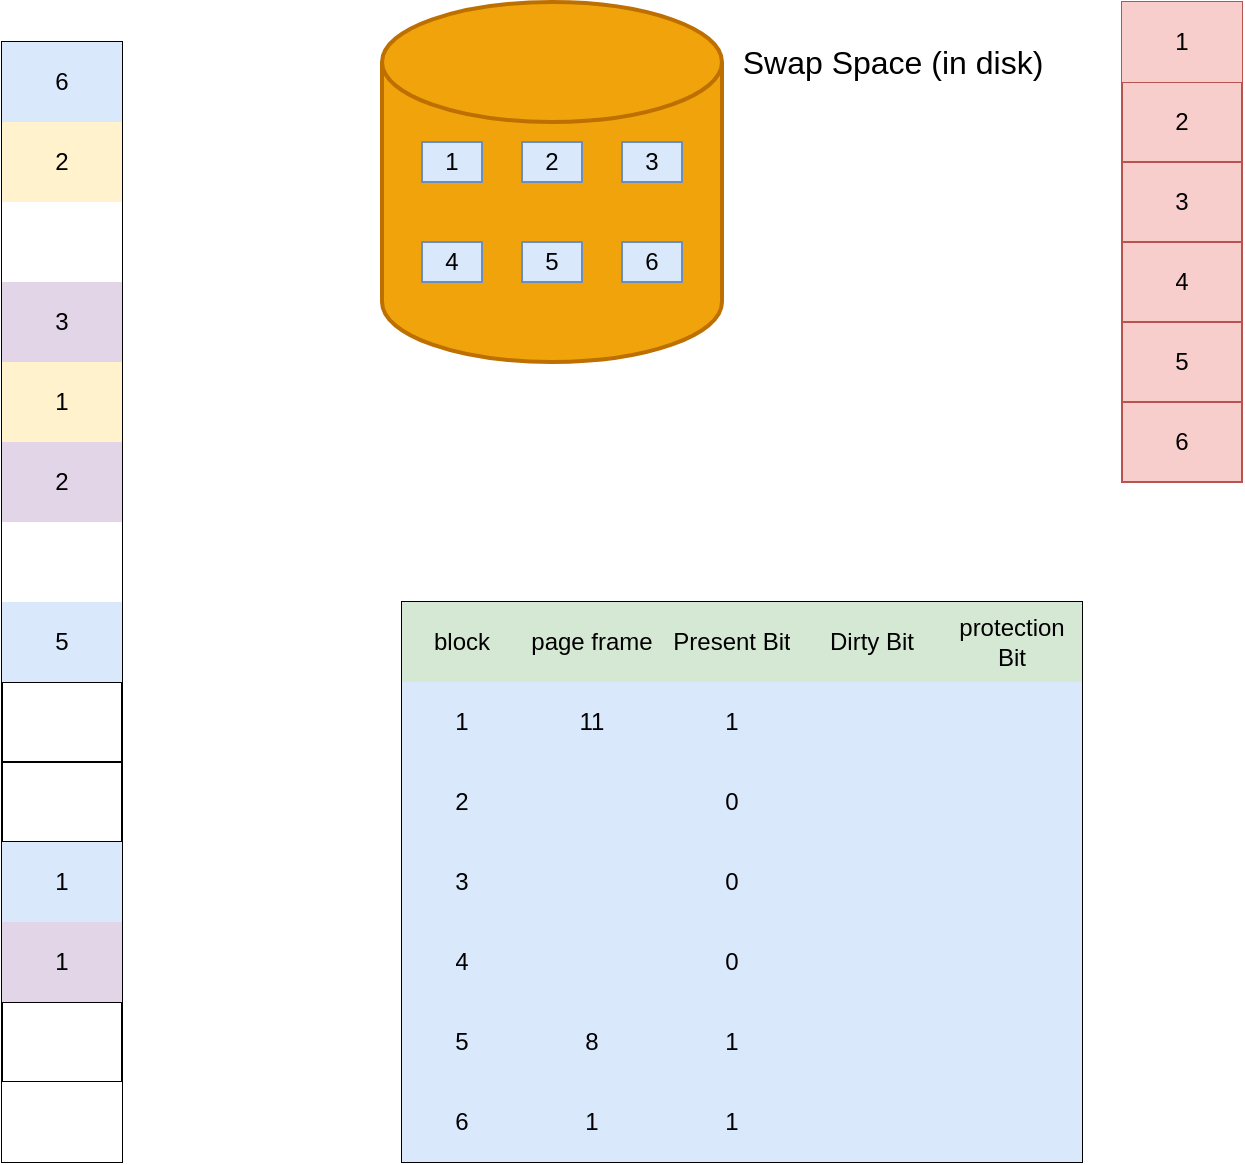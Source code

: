 <mxfile version="13.4.2" type="github">
  <diagram id="Kjc9poSDJmzgFYwM65Es" name="Page-1">
    <mxGraphModel dx="2066" dy="1105" grid="1" gridSize="10" guides="1" tooltips="1" connect="1" arrows="1" fold="1" page="1" pageScale="1" pageWidth="827" pageHeight="1169" math="0" shadow="0">
      <root>
        <mxCell id="0" />
        <mxCell id="1" parent="0" />
        <mxCell id="3AUyrIFCvZihrLzA8j-U-2" value="" style="strokeWidth=2;html=1;shape=mxgraph.flowchart.database;whiteSpace=wrap;fillColor=#f0a30a;strokeColor=#BD7000;fontColor=#ffffff;" vertex="1" parent="1">
          <mxGeometry x="220" y="30" width="170" height="180" as="geometry" />
        </mxCell>
        <mxCell id="3AUyrIFCvZihrLzA8j-U-4" value="3" style="rounded=0;whiteSpace=wrap;html=1;strokeColor=#6c8ebf;fillColor=#dae8fc;" vertex="1" parent="1">
          <mxGeometry x="340" y="100" width="30" height="20" as="geometry" />
        </mxCell>
        <mxCell id="3AUyrIFCvZihrLzA8j-U-5" value="2" style="rounded=0;whiteSpace=wrap;html=1;strokeColor=#6c8ebf;fillColor=#dae8fc;" vertex="1" parent="1">
          <mxGeometry x="290" y="100" width="30" height="20" as="geometry" />
        </mxCell>
        <mxCell id="3AUyrIFCvZihrLzA8j-U-6" value="1" style="rounded=0;whiteSpace=wrap;html=1;strokeColor=#6c8ebf;fillColor=#dae8fc;" vertex="1" parent="1">
          <mxGeometry x="240" y="100" width="30" height="20" as="geometry" />
        </mxCell>
        <mxCell id="3AUyrIFCvZihrLzA8j-U-7" value="6" style="rounded=0;whiteSpace=wrap;html=1;strokeColor=#6c8ebf;fillColor=#dae8fc;" vertex="1" parent="1">
          <mxGeometry x="340" y="150" width="30" height="20" as="geometry" />
        </mxCell>
        <mxCell id="3AUyrIFCvZihrLzA8j-U-8" value="5" style="rounded=0;whiteSpace=wrap;html=1;strokeColor=#6c8ebf;fillColor=#dae8fc;" vertex="1" parent="1">
          <mxGeometry x="290" y="150" width="30" height="20" as="geometry" />
        </mxCell>
        <mxCell id="3AUyrIFCvZihrLzA8j-U-9" value="4" style="rounded=0;whiteSpace=wrap;html=1;strokeColor=#6c8ebf;fillColor=#dae8fc;" vertex="1" parent="1">
          <mxGeometry x="240" y="150" width="30" height="20" as="geometry" />
        </mxCell>
        <mxCell id="3AUyrIFCvZihrLzA8j-U-10" value="&lt;font style=&quot;font-size: 16px&quot;&gt;Swap Space (in disk)&lt;/font&gt;" style="text;html=1;align=center;verticalAlign=middle;resizable=0;points=[];autosize=1;" vertex="1" parent="1">
          <mxGeometry x="390" y="50" width="170" height="20" as="geometry" />
        </mxCell>
        <mxCell id="gSJrjUqgG9J_eSjiBrPd-1" value="" style="shape=table;html=1;whiteSpace=wrap;startSize=0;container=1;collapsible=0;childLayout=tableLayout;" parent="1" vertex="1">
          <mxGeometry x="30" y="50" width="60" height="560" as="geometry" />
        </mxCell>
        <mxCell id="gSJrjUqgG9J_eSjiBrPd-2" value="" style="shape=partialRectangle;html=1;whiteSpace=wrap;collapsible=0;dropTarget=0;pointerEvents=0;fillColor=none;top=0;left=0;bottom=0;right=0;points=[[0,0.5],[1,0.5]];portConstraint=eastwest;" parent="gSJrjUqgG9J_eSjiBrPd-1" vertex="1">
          <mxGeometry width="60" height="40" as="geometry" />
        </mxCell>
        <mxCell id="gSJrjUqgG9J_eSjiBrPd-3" value="6" style="shape=partialRectangle;html=1;whiteSpace=wrap;connectable=0;overflow=hidden;fillColor=#dae8fc;top=0;left=0;bottom=0;right=0;strokeColor=#6c8ebf;" parent="gSJrjUqgG9J_eSjiBrPd-2" vertex="1">
          <mxGeometry width="60" height="40" as="geometry" />
        </mxCell>
        <mxCell id="gSJrjUqgG9J_eSjiBrPd-4" value="" style="shape=partialRectangle;html=1;whiteSpace=wrap;collapsible=0;dropTarget=0;pointerEvents=0;fillColor=none;top=0;left=0;bottom=0;right=0;points=[[0,0.5],[1,0.5]];portConstraint=eastwest;" parent="gSJrjUqgG9J_eSjiBrPd-1" vertex="1">
          <mxGeometry y="40" width="60" height="40" as="geometry" />
        </mxCell>
        <mxCell id="gSJrjUqgG9J_eSjiBrPd-5" value="2" style="shape=partialRectangle;html=1;whiteSpace=wrap;connectable=0;overflow=hidden;top=0;left=0;bottom=0;right=0;fillColor=#fff2cc;strokeColor=#d6b656;" parent="gSJrjUqgG9J_eSjiBrPd-4" vertex="1">
          <mxGeometry width="60" height="40" as="geometry" />
        </mxCell>
        <mxCell id="gSJrjUqgG9J_eSjiBrPd-6" value="" style="shape=partialRectangle;html=1;whiteSpace=wrap;collapsible=0;dropTarget=0;pointerEvents=0;fillColor=none;top=0;left=0;bottom=0;right=0;points=[[0,0.5],[1,0.5]];portConstraint=eastwest;" parent="gSJrjUqgG9J_eSjiBrPd-1" vertex="1">
          <mxGeometry y="80" width="60" height="40" as="geometry" />
        </mxCell>
        <mxCell id="gSJrjUqgG9J_eSjiBrPd-7" value="" style="shape=partialRectangle;html=1;whiteSpace=wrap;connectable=0;overflow=hidden;top=0;left=0;bottom=0;right=0;" parent="gSJrjUqgG9J_eSjiBrPd-6" vertex="1">
          <mxGeometry width="60" height="40" as="geometry" />
        </mxCell>
        <mxCell id="gSJrjUqgG9J_eSjiBrPd-8" value="" style="shape=partialRectangle;html=1;whiteSpace=wrap;collapsible=0;dropTarget=0;pointerEvents=0;fillColor=none;top=0;left=0;bottom=0;right=0;points=[[0,0.5],[1,0.5]];portConstraint=eastwest;" parent="gSJrjUqgG9J_eSjiBrPd-1" vertex="1">
          <mxGeometry y="120" width="60" height="40" as="geometry" />
        </mxCell>
        <mxCell id="gSJrjUqgG9J_eSjiBrPd-9" value="3" style="shape=partialRectangle;html=1;whiteSpace=wrap;connectable=0;overflow=hidden;top=0;left=0;bottom=0;right=0;fillColor=#e1d5e7;strokeColor=#9673a6;" parent="gSJrjUqgG9J_eSjiBrPd-8" vertex="1">
          <mxGeometry width="60" height="40" as="geometry" />
        </mxCell>
        <mxCell id="gSJrjUqgG9J_eSjiBrPd-10" value="" style="shape=partialRectangle;html=1;whiteSpace=wrap;collapsible=0;dropTarget=0;pointerEvents=0;fillColor=none;top=0;left=0;bottom=0;right=0;points=[[0,0.5],[1,0.5]];portConstraint=eastwest;" parent="gSJrjUqgG9J_eSjiBrPd-1" vertex="1">
          <mxGeometry y="160" width="60" height="40" as="geometry" />
        </mxCell>
        <mxCell id="gSJrjUqgG9J_eSjiBrPd-11" value="1" style="shape=partialRectangle;html=1;whiteSpace=wrap;connectable=0;overflow=hidden;top=0;left=0;bottom=0;right=0;fillColor=#fff2cc;strokeColor=#d6b656;" parent="gSJrjUqgG9J_eSjiBrPd-10" vertex="1">
          <mxGeometry width="60" height="40" as="geometry" />
        </mxCell>
        <mxCell id="gSJrjUqgG9J_eSjiBrPd-12" value="" style="shape=partialRectangle;html=1;whiteSpace=wrap;collapsible=0;dropTarget=0;pointerEvents=0;fillColor=none;top=0;left=0;bottom=0;right=0;points=[[0,0.5],[1,0.5]];portConstraint=eastwest;" parent="gSJrjUqgG9J_eSjiBrPd-1" vertex="1">
          <mxGeometry y="200" width="60" height="40" as="geometry" />
        </mxCell>
        <mxCell id="gSJrjUqgG9J_eSjiBrPd-13" value="2" style="shape=partialRectangle;html=1;whiteSpace=wrap;connectable=0;overflow=hidden;top=0;left=0;bottom=0;right=0;fillColor=#e1d5e7;strokeColor=#9673a6;" parent="gSJrjUqgG9J_eSjiBrPd-12" vertex="1">
          <mxGeometry width="60" height="40" as="geometry" />
        </mxCell>
        <mxCell id="gSJrjUqgG9J_eSjiBrPd-14" value="" style="shape=partialRectangle;html=1;whiteSpace=wrap;collapsible=0;dropTarget=0;pointerEvents=0;fillColor=none;top=0;left=0;bottom=0;right=0;points=[[0,0.5],[1,0.5]];portConstraint=eastwest;" parent="gSJrjUqgG9J_eSjiBrPd-1" vertex="1">
          <mxGeometry y="240" width="60" height="40" as="geometry" />
        </mxCell>
        <mxCell id="gSJrjUqgG9J_eSjiBrPd-15" value="" style="shape=partialRectangle;html=1;whiteSpace=wrap;connectable=0;overflow=hidden;top=0;left=0;bottom=0;right=0;" parent="gSJrjUqgG9J_eSjiBrPd-14" vertex="1">
          <mxGeometry width="60" height="40" as="geometry" />
        </mxCell>
        <mxCell id="gSJrjUqgG9J_eSjiBrPd-16" value="" style="shape=partialRectangle;html=1;whiteSpace=wrap;collapsible=0;dropTarget=0;pointerEvents=0;fillColor=none;top=0;left=0;bottom=0;right=0;points=[[0,0.5],[1,0.5]];portConstraint=eastwest;" parent="gSJrjUqgG9J_eSjiBrPd-1" vertex="1">
          <mxGeometry y="280" width="60" height="40" as="geometry" />
        </mxCell>
        <mxCell id="gSJrjUqgG9J_eSjiBrPd-17" value="5" style="shape=partialRectangle;html=1;whiteSpace=wrap;connectable=0;overflow=hidden;fillColor=#dae8fc;top=0;left=0;bottom=0;right=0;strokeColor=#6c8ebf;" parent="gSJrjUqgG9J_eSjiBrPd-16" vertex="1">
          <mxGeometry width="60" height="40" as="geometry" />
        </mxCell>
        <mxCell id="gSJrjUqgG9J_eSjiBrPd-18" value="" style="shape=partialRectangle;html=1;whiteSpace=wrap;collapsible=0;dropTarget=0;pointerEvents=0;fillColor=none;top=0;left=0;bottom=0;right=0;points=[[0,0.5],[1,0.5]];portConstraint=eastwest;" parent="gSJrjUqgG9J_eSjiBrPd-1" vertex="1">
          <mxGeometry y="320" width="60" height="40" as="geometry" />
        </mxCell>
        <mxCell id="gSJrjUqgG9J_eSjiBrPd-19" value="" style="shape=partialRectangle;html=1;whiteSpace=wrap;connectable=0;overflow=hidden;fillColor=none;top=0;left=0;bottom=0;right=0;" parent="gSJrjUqgG9J_eSjiBrPd-18" vertex="1">
          <mxGeometry width="60" height="40" as="geometry" />
        </mxCell>
        <mxCell id="gSJrjUqgG9J_eSjiBrPd-20" value="" style="shape=partialRectangle;html=1;whiteSpace=wrap;collapsible=0;dropTarget=0;pointerEvents=0;fillColor=none;top=0;left=0;bottom=0;right=0;points=[[0,0.5],[1,0.5]];portConstraint=eastwest;" parent="gSJrjUqgG9J_eSjiBrPd-1" vertex="1">
          <mxGeometry y="360" width="60" height="40" as="geometry" />
        </mxCell>
        <mxCell id="gSJrjUqgG9J_eSjiBrPd-21" value="" style="shape=partialRectangle;html=1;whiteSpace=wrap;connectable=0;overflow=hidden;fillColor=none;top=0;left=0;bottom=0;right=0;" parent="gSJrjUqgG9J_eSjiBrPd-20" vertex="1">
          <mxGeometry width="60" height="40" as="geometry" />
        </mxCell>
        <mxCell id="gSJrjUqgG9J_eSjiBrPd-22" value="" style="shape=partialRectangle;html=1;whiteSpace=wrap;collapsible=0;dropTarget=0;pointerEvents=0;fillColor=none;top=0;left=0;bottom=0;right=0;points=[[0,0.5],[1,0.5]];portConstraint=eastwest;" parent="gSJrjUqgG9J_eSjiBrPd-1" vertex="1">
          <mxGeometry y="400" width="60" height="40" as="geometry" />
        </mxCell>
        <mxCell id="gSJrjUqgG9J_eSjiBrPd-23" value="1" style="shape=partialRectangle;html=1;whiteSpace=wrap;connectable=0;overflow=hidden;fillColor=#dae8fc;top=0;left=0;bottom=0;right=0;strokeColor=#6c8ebf;" parent="gSJrjUqgG9J_eSjiBrPd-22" vertex="1">
          <mxGeometry width="60" height="40" as="geometry" />
        </mxCell>
        <mxCell id="gSJrjUqgG9J_eSjiBrPd-24" value="" style="shape=partialRectangle;html=1;whiteSpace=wrap;collapsible=0;dropTarget=0;pointerEvents=0;fillColor=none;top=0;left=0;bottom=0;right=0;points=[[0,0.5],[1,0.5]];portConstraint=eastwest;" parent="gSJrjUqgG9J_eSjiBrPd-1" vertex="1">
          <mxGeometry y="440" width="60" height="40" as="geometry" />
        </mxCell>
        <mxCell id="gSJrjUqgG9J_eSjiBrPd-25" value="1" style="shape=partialRectangle;html=1;whiteSpace=wrap;connectable=0;overflow=hidden;fillColor=#e1d5e7;top=0;left=0;bottom=0;right=0;strokeColor=#9673a6;" parent="gSJrjUqgG9J_eSjiBrPd-24" vertex="1">
          <mxGeometry width="60" height="40" as="geometry" />
        </mxCell>
        <mxCell id="gSJrjUqgG9J_eSjiBrPd-26" value="" style="shape=partialRectangle;html=1;whiteSpace=wrap;collapsible=0;dropTarget=0;pointerEvents=0;fillColor=none;top=0;left=0;bottom=0;right=0;points=[[0,0.5],[1,0.5]];portConstraint=eastwest;" parent="gSJrjUqgG9J_eSjiBrPd-1" vertex="1">
          <mxGeometry y="480" width="60" height="40" as="geometry" />
        </mxCell>
        <mxCell id="gSJrjUqgG9J_eSjiBrPd-27" value="" style="shape=partialRectangle;html=1;whiteSpace=wrap;connectable=0;overflow=hidden;fillColor=none;top=0;left=0;bottom=0;right=0;" parent="gSJrjUqgG9J_eSjiBrPd-26" vertex="1">
          <mxGeometry width="60" height="40" as="geometry" />
        </mxCell>
        <mxCell id="gSJrjUqgG9J_eSjiBrPd-28" value="" style="shape=partialRectangle;html=1;whiteSpace=wrap;collapsible=0;dropTarget=0;pointerEvents=0;fillColor=none;top=0;left=0;bottom=0;right=0;points=[[0,0.5],[1,0.5]];portConstraint=eastwest;" parent="gSJrjUqgG9J_eSjiBrPd-1" vertex="1">
          <mxGeometry y="520" width="60" height="40" as="geometry" />
        </mxCell>
        <mxCell id="gSJrjUqgG9J_eSjiBrPd-29" value="" style="shape=partialRectangle;html=1;whiteSpace=wrap;connectable=0;overflow=hidden;top=0;left=0;bottom=0;right=0;" parent="gSJrjUqgG9J_eSjiBrPd-28" vertex="1">
          <mxGeometry width="60" height="40" as="geometry" />
        </mxCell>
        <mxCell id="gSJrjUqgG9J_eSjiBrPd-30" value="" style="shape=table;html=1;whiteSpace=wrap;startSize=0;container=1;collapsible=0;childLayout=tableLayout;fillColor=#f8cecc;strokeColor=#b85450;" parent="1" vertex="1">
          <mxGeometry x="590" y="30" width="60" height="240" as="geometry" />
        </mxCell>
        <mxCell id="gSJrjUqgG9J_eSjiBrPd-31" value="" style="shape=partialRectangle;html=1;whiteSpace=wrap;collapsible=0;dropTarget=0;pointerEvents=0;fillColor=none;top=0;left=0;bottom=0;right=0;points=[[0,0.5],[1,0.5]];portConstraint=eastwest;" parent="gSJrjUqgG9J_eSjiBrPd-30" vertex="1">
          <mxGeometry width="60" height="40" as="geometry" />
        </mxCell>
        <mxCell id="gSJrjUqgG9J_eSjiBrPd-32" value="1" style="shape=partialRectangle;html=1;whiteSpace=wrap;connectable=0;overflow=hidden;fillColor=#f8cecc;top=0;left=0;bottom=0;right=0;strokeColor=#b85450;" parent="gSJrjUqgG9J_eSjiBrPd-31" vertex="1">
          <mxGeometry width="60" height="40" as="geometry" />
        </mxCell>
        <mxCell id="gSJrjUqgG9J_eSjiBrPd-33" value="" style="shape=partialRectangle;html=1;whiteSpace=wrap;collapsible=0;dropTarget=0;pointerEvents=0;fillColor=none;top=0;left=0;bottom=0;right=0;points=[[0,0.5],[1,0.5]];portConstraint=eastwest;" parent="gSJrjUqgG9J_eSjiBrPd-30" vertex="1">
          <mxGeometry y="40" width="60" height="40" as="geometry" />
        </mxCell>
        <mxCell id="gSJrjUqgG9J_eSjiBrPd-34" value="2" style="shape=partialRectangle;html=1;whiteSpace=wrap;connectable=0;overflow=hidden;fillColor=none;top=0;left=0;bottom=0;right=0;" parent="gSJrjUqgG9J_eSjiBrPd-33" vertex="1">
          <mxGeometry width="60" height="40" as="geometry" />
        </mxCell>
        <mxCell id="gSJrjUqgG9J_eSjiBrPd-35" value="" style="shape=partialRectangle;html=1;whiteSpace=wrap;collapsible=0;dropTarget=0;pointerEvents=0;fillColor=none;top=0;left=0;bottom=0;right=0;points=[[0,0.5],[1,0.5]];portConstraint=eastwest;" parent="gSJrjUqgG9J_eSjiBrPd-30" vertex="1">
          <mxGeometry y="80" width="60" height="40" as="geometry" />
        </mxCell>
        <mxCell id="gSJrjUqgG9J_eSjiBrPd-36" value="3" style="shape=partialRectangle;html=1;whiteSpace=wrap;connectable=0;overflow=hidden;fillColor=none;top=0;left=0;bottom=0;right=0;" parent="gSJrjUqgG9J_eSjiBrPd-35" vertex="1">
          <mxGeometry width="60" height="40" as="geometry" />
        </mxCell>
        <mxCell id="gSJrjUqgG9J_eSjiBrPd-37" value="" style="shape=partialRectangle;html=1;whiteSpace=wrap;collapsible=0;dropTarget=0;pointerEvents=0;fillColor=none;top=0;left=0;bottom=0;right=0;points=[[0,0.5],[1,0.5]];portConstraint=eastwest;" parent="gSJrjUqgG9J_eSjiBrPd-30" vertex="1">
          <mxGeometry y="120" width="60" height="40" as="geometry" />
        </mxCell>
        <mxCell id="gSJrjUqgG9J_eSjiBrPd-38" value="4" style="shape=partialRectangle;html=1;whiteSpace=wrap;connectable=0;overflow=hidden;fillColor=none;top=0;left=0;bottom=0;right=0;" parent="gSJrjUqgG9J_eSjiBrPd-37" vertex="1">
          <mxGeometry width="60" height="40" as="geometry" />
        </mxCell>
        <mxCell id="gSJrjUqgG9J_eSjiBrPd-39" value="" style="shape=partialRectangle;html=1;whiteSpace=wrap;collapsible=0;dropTarget=0;pointerEvents=0;fillColor=none;top=0;left=0;bottom=0;right=0;points=[[0,0.5],[1,0.5]];portConstraint=eastwest;" parent="gSJrjUqgG9J_eSjiBrPd-30" vertex="1">
          <mxGeometry y="160" width="60" height="40" as="geometry" />
        </mxCell>
        <mxCell id="gSJrjUqgG9J_eSjiBrPd-40" value="5" style="shape=partialRectangle;html=1;whiteSpace=wrap;connectable=0;overflow=hidden;fillColor=none;top=0;left=0;bottom=0;right=0;" parent="gSJrjUqgG9J_eSjiBrPd-39" vertex="1">
          <mxGeometry width="60" height="40" as="geometry" />
        </mxCell>
        <mxCell id="gSJrjUqgG9J_eSjiBrPd-41" value="" style="shape=partialRectangle;html=1;whiteSpace=wrap;collapsible=0;dropTarget=0;pointerEvents=0;fillColor=none;top=0;left=0;bottom=0;right=0;points=[[0,0.5],[1,0.5]];portConstraint=eastwest;" parent="gSJrjUqgG9J_eSjiBrPd-30" vertex="1">
          <mxGeometry y="200" width="60" height="40" as="geometry" />
        </mxCell>
        <mxCell id="gSJrjUqgG9J_eSjiBrPd-42" value="6" style="shape=partialRectangle;html=1;whiteSpace=wrap;connectable=0;overflow=hidden;fillColor=none;top=0;left=0;bottom=0;right=0;" parent="gSJrjUqgG9J_eSjiBrPd-41" vertex="1">
          <mxGeometry width="60" height="40" as="geometry" />
        </mxCell>
        <mxCell id="gSJrjUqgG9J_eSjiBrPd-44" value="" style="shape=table;html=1;whiteSpace=wrap;startSize=0;container=1;collapsible=0;childLayout=tableLayout;" parent="1" vertex="1">
          <mxGeometry x="230" y="330" width="340" height="280" as="geometry" />
        </mxCell>
        <mxCell id="gSJrjUqgG9J_eSjiBrPd-45" value="" style="shape=partialRectangle;html=1;whiteSpace=wrap;collapsible=0;dropTarget=0;pointerEvents=0;fillColor=none;top=0;left=0;bottom=0;right=0;points=[[0,0.5],[1,0.5]];portConstraint=eastwest;" parent="gSJrjUqgG9J_eSjiBrPd-44" vertex="1">
          <mxGeometry width="340" height="40" as="geometry" />
        </mxCell>
        <mxCell id="gSJrjUqgG9J_eSjiBrPd-46" value="block" style="shape=partialRectangle;html=1;whiteSpace=wrap;connectable=0;overflow=hidden;fillColor=#d5e8d4;top=0;left=0;bottom=0;right=0;strokeColor=#82b366;" parent="gSJrjUqgG9J_eSjiBrPd-45" vertex="1">
          <mxGeometry width="60" height="40" as="geometry" />
        </mxCell>
        <mxCell id="gSJrjUqgG9J_eSjiBrPd-47" value="page frame" style="shape=partialRectangle;html=1;whiteSpace=wrap;connectable=0;overflow=hidden;fillColor=#d5e8d4;top=0;left=0;bottom=0;right=0;strokeColor=#82b366;" parent="gSJrjUqgG9J_eSjiBrPd-45" vertex="1">
          <mxGeometry x="60" width="70" height="40" as="geometry" />
        </mxCell>
        <mxCell id="3AUyrIFCvZihrLzA8j-U-34" value="Present Bit" style="shape=partialRectangle;html=1;whiteSpace=wrap;connectable=0;overflow=hidden;fillColor=#d5e8d4;top=0;left=0;bottom=0;right=0;strokeColor=#82b366;" vertex="1" parent="gSJrjUqgG9J_eSjiBrPd-45">
          <mxGeometry x="130" width="70" height="40" as="geometry" />
        </mxCell>
        <mxCell id="3AUyrIFCvZihrLzA8j-U-41" value="Dirty Bit" style="shape=partialRectangle;html=1;whiteSpace=wrap;connectable=0;overflow=hidden;fillColor=#d5e8d4;top=0;left=0;bottom=0;right=0;strokeColor=#82b366;" vertex="1" parent="gSJrjUqgG9J_eSjiBrPd-45">
          <mxGeometry x="200" width="70" height="40" as="geometry" />
        </mxCell>
        <mxCell id="3AUyrIFCvZihrLzA8j-U-48" value="protection Bit" style="shape=partialRectangle;html=1;whiteSpace=wrap;connectable=0;overflow=hidden;fillColor=#d5e8d4;top=0;left=0;bottom=0;right=0;strokeColor=#82b366;" vertex="1" parent="gSJrjUqgG9J_eSjiBrPd-45">
          <mxGeometry x="270" width="70" height="40" as="geometry" />
        </mxCell>
        <mxCell id="gSJrjUqgG9J_eSjiBrPd-51" value="" style="shape=partialRectangle;html=1;whiteSpace=wrap;collapsible=0;dropTarget=0;pointerEvents=0;fillColor=none;top=0;left=0;bottom=0;right=0;points=[[0,0.5],[1,0.5]];portConstraint=eastwest;" parent="gSJrjUqgG9J_eSjiBrPd-44" vertex="1">
          <mxGeometry y="40" width="340" height="40" as="geometry" />
        </mxCell>
        <mxCell id="gSJrjUqgG9J_eSjiBrPd-52" value="1" style="shape=partialRectangle;html=1;whiteSpace=wrap;connectable=0;overflow=hidden;fillColor=#dae8fc;top=0;left=0;bottom=0;right=0;strokeColor=#6c8ebf;" parent="gSJrjUqgG9J_eSjiBrPd-51" vertex="1">
          <mxGeometry width="60" height="40" as="geometry" />
        </mxCell>
        <mxCell id="gSJrjUqgG9J_eSjiBrPd-53" value="11" style="shape=partialRectangle;html=1;whiteSpace=wrap;connectable=0;overflow=hidden;fillColor=#dae8fc;top=0;left=0;bottom=0;right=0;strokeColor=#6c8ebf;" parent="gSJrjUqgG9J_eSjiBrPd-51" vertex="1">
          <mxGeometry x="60" width="70" height="40" as="geometry" />
        </mxCell>
        <mxCell id="3AUyrIFCvZihrLzA8j-U-35" value="1" style="shape=partialRectangle;html=1;whiteSpace=wrap;connectable=0;overflow=hidden;fillColor=#dae8fc;top=0;left=0;bottom=0;right=0;strokeColor=#6c8ebf;" vertex="1" parent="gSJrjUqgG9J_eSjiBrPd-51">
          <mxGeometry x="130" width="70" height="40" as="geometry" />
        </mxCell>
        <mxCell id="3AUyrIFCvZihrLzA8j-U-42" style="shape=partialRectangle;html=1;whiteSpace=wrap;connectable=0;overflow=hidden;fillColor=#dae8fc;top=0;left=0;bottom=0;right=0;strokeColor=#6c8ebf;" vertex="1" parent="gSJrjUqgG9J_eSjiBrPd-51">
          <mxGeometry x="200" width="70" height="40" as="geometry" />
        </mxCell>
        <mxCell id="3AUyrIFCvZihrLzA8j-U-49" style="shape=partialRectangle;html=1;whiteSpace=wrap;connectable=0;overflow=hidden;fillColor=#dae8fc;top=0;left=0;bottom=0;right=0;strokeColor=#6c8ebf;" vertex="1" parent="gSJrjUqgG9J_eSjiBrPd-51">
          <mxGeometry x="270" width="70" height="40" as="geometry" />
        </mxCell>
        <mxCell id="gSJrjUqgG9J_eSjiBrPd-48" value="" style="shape=partialRectangle;html=1;whiteSpace=wrap;collapsible=0;dropTarget=0;pointerEvents=0;fillColor=none;top=0;left=0;bottom=0;right=0;points=[[0,0.5],[1,0.5]];portConstraint=eastwest;" parent="gSJrjUqgG9J_eSjiBrPd-44" vertex="1">
          <mxGeometry y="80" width="340" height="40" as="geometry" />
        </mxCell>
        <mxCell id="gSJrjUqgG9J_eSjiBrPd-49" value="2" style="shape=partialRectangle;html=1;whiteSpace=wrap;connectable=0;overflow=hidden;fillColor=#dae8fc;top=0;left=0;bottom=0;right=0;strokeColor=#6c8ebf;" parent="gSJrjUqgG9J_eSjiBrPd-48" vertex="1">
          <mxGeometry width="60" height="40" as="geometry" />
        </mxCell>
        <mxCell id="gSJrjUqgG9J_eSjiBrPd-50" value="" style="shape=partialRectangle;html=1;whiteSpace=wrap;connectable=0;overflow=hidden;fillColor=#dae8fc;top=0;left=0;bottom=0;right=0;strokeColor=#6c8ebf;" parent="gSJrjUqgG9J_eSjiBrPd-48" vertex="1">
          <mxGeometry x="60" width="70" height="40" as="geometry" />
        </mxCell>
        <mxCell id="3AUyrIFCvZihrLzA8j-U-36" value="0" style="shape=partialRectangle;html=1;whiteSpace=wrap;connectable=0;overflow=hidden;fillColor=#dae8fc;top=0;left=0;bottom=0;right=0;strokeColor=#6c8ebf;" vertex="1" parent="gSJrjUqgG9J_eSjiBrPd-48">
          <mxGeometry x="130" width="70" height="40" as="geometry" />
        </mxCell>
        <mxCell id="3AUyrIFCvZihrLzA8j-U-43" style="shape=partialRectangle;html=1;whiteSpace=wrap;connectable=0;overflow=hidden;fillColor=#dae8fc;top=0;left=0;bottom=0;right=0;strokeColor=#6c8ebf;" vertex="1" parent="gSJrjUqgG9J_eSjiBrPd-48">
          <mxGeometry x="200" width="70" height="40" as="geometry" />
        </mxCell>
        <mxCell id="3AUyrIFCvZihrLzA8j-U-50" style="shape=partialRectangle;html=1;whiteSpace=wrap;connectable=0;overflow=hidden;fillColor=#dae8fc;top=0;left=0;bottom=0;right=0;strokeColor=#6c8ebf;" vertex="1" parent="gSJrjUqgG9J_eSjiBrPd-48">
          <mxGeometry x="270" width="70" height="40" as="geometry" />
        </mxCell>
        <mxCell id="gSJrjUqgG9J_eSjiBrPd-54" value="" style="shape=partialRectangle;html=1;whiteSpace=wrap;collapsible=0;dropTarget=0;pointerEvents=0;fillColor=none;top=0;left=0;bottom=0;right=0;points=[[0,0.5],[1,0.5]];portConstraint=eastwest;" parent="gSJrjUqgG9J_eSjiBrPd-44" vertex="1">
          <mxGeometry y="120" width="340" height="40" as="geometry" />
        </mxCell>
        <mxCell id="gSJrjUqgG9J_eSjiBrPd-55" value="3" style="shape=partialRectangle;html=1;whiteSpace=wrap;connectable=0;overflow=hidden;fillColor=#dae8fc;top=0;left=0;bottom=0;right=0;strokeColor=#6c8ebf;" parent="gSJrjUqgG9J_eSjiBrPd-54" vertex="1">
          <mxGeometry width="60" height="40" as="geometry" />
        </mxCell>
        <mxCell id="gSJrjUqgG9J_eSjiBrPd-56" value="" style="shape=partialRectangle;html=1;whiteSpace=wrap;connectable=0;overflow=hidden;fillColor=#dae8fc;top=0;left=0;bottom=0;right=0;strokeColor=#6c8ebf;" parent="gSJrjUqgG9J_eSjiBrPd-54" vertex="1">
          <mxGeometry x="60" width="70" height="40" as="geometry" />
        </mxCell>
        <mxCell id="3AUyrIFCvZihrLzA8j-U-37" value="0" style="shape=partialRectangle;html=1;whiteSpace=wrap;connectable=0;overflow=hidden;fillColor=#dae8fc;top=0;left=0;bottom=0;right=0;strokeColor=#6c8ebf;" vertex="1" parent="gSJrjUqgG9J_eSjiBrPd-54">
          <mxGeometry x="130" width="70" height="40" as="geometry" />
        </mxCell>
        <mxCell id="3AUyrIFCvZihrLzA8j-U-44" style="shape=partialRectangle;html=1;whiteSpace=wrap;connectable=0;overflow=hidden;fillColor=#dae8fc;top=0;left=0;bottom=0;right=0;strokeColor=#6c8ebf;" vertex="1" parent="gSJrjUqgG9J_eSjiBrPd-54">
          <mxGeometry x="200" width="70" height="40" as="geometry" />
        </mxCell>
        <mxCell id="3AUyrIFCvZihrLzA8j-U-51" style="shape=partialRectangle;html=1;whiteSpace=wrap;connectable=0;overflow=hidden;fillColor=#dae8fc;top=0;left=0;bottom=0;right=0;strokeColor=#6c8ebf;" vertex="1" parent="gSJrjUqgG9J_eSjiBrPd-54">
          <mxGeometry x="270" width="70" height="40" as="geometry" />
        </mxCell>
        <mxCell id="gSJrjUqgG9J_eSjiBrPd-57" value="" style="shape=partialRectangle;html=1;whiteSpace=wrap;collapsible=0;dropTarget=0;pointerEvents=0;fillColor=none;top=0;left=0;bottom=0;right=0;points=[[0,0.5],[1,0.5]];portConstraint=eastwest;" parent="gSJrjUqgG9J_eSjiBrPd-44" vertex="1">
          <mxGeometry y="160" width="340" height="40" as="geometry" />
        </mxCell>
        <mxCell id="gSJrjUqgG9J_eSjiBrPd-58" value="4" style="shape=partialRectangle;html=1;whiteSpace=wrap;connectable=0;overflow=hidden;fillColor=#dae8fc;top=0;left=0;bottom=0;right=0;strokeColor=#6c8ebf;" parent="gSJrjUqgG9J_eSjiBrPd-57" vertex="1">
          <mxGeometry width="60" height="40" as="geometry" />
        </mxCell>
        <mxCell id="gSJrjUqgG9J_eSjiBrPd-59" value="" style="shape=partialRectangle;html=1;whiteSpace=wrap;connectable=0;overflow=hidden;fillColor=#dae8fc;top=0;left=0;bottom=0;right=0;strokeColor=#6c8ebf;" parent="gSJrjUqgG9J_eSjiBrPd-57" vertex="1">
          <mxGeometry x="60" width="70" height="40" as="geometry" />
        </mxCell>
        <mxCell id="3AUyrIFCvZihrLzA8j-U-38" value="0" style="shape=partialRectangle;html=1;whiteSpace=wrap;connectable=0;overflow=hidden;fillColor=#dae8fc;top=0;left=0;bottom=0;right=0;strokeColor=#6c8ebf;" vertex="1" parent="gSJrjUqgG9J_eSjiBrPd-57">
          <mxGeometry x="130" width="70" height="40" as="geometry" />
        </mxCell>
        <mxCell id="3AUyrIFCvZihrLzA8j-U-45" style="shape=partialRectangle;html=1;whiteSpace=wrap;connectable=0;overflow=hidden;fillColor=#dae8fc;top=0;left=0;bottom=0;right=0;strokeColor=#6c8ebf;" vertex="1" parent="gSJrjUqgG9J_eSjiBrPd-57">
          <mxGeometry x="200" width="70" height="40" as="geometry" />
        </mxCell>
        <mxCell id="3AUyrIFCvZihrLzA8j-U-52" style="shape=partialRectangle;html=1;whiteSpace=wrap;connectable=0;overflow=hidden;fillColor=#dae8fc;top=0;left=0;bottom=0;right=0;strokeColor=#6c8ebf;" vertex="1" parent="gSJrjUqgG9J_eSjiBrPd-57">
          <mxGeometry x="270" width="70" height="40" as="geometry" />
        </mxCell>
        <mxCell id="gSJrjUqgG9J_eSjiBrPd-60" value="" style="shape=partialRectangle;html=1;whiteSpace=wrap;collapsible=0;dropTarget=0;pointerEvents=0;fillColor=none;top=0;left=0;bottom=0;right=0;points=[[0,0.5],[1,0.5]];portConstraint=eastwest;" parent="gSJrjUqgG9J_eSjiBrPd-44" vertex="1">
          <mxGeometry y="200" width="340" height="40" as="geometry" />
        </mxCell>
        <mxCell id="gSJrjUqgG9J_eSjiBrPd-61" value="5" style="shape=partialRectangle;html=1;whiteSpace=wrap;connectable=0;overflow=hidden;fillColor=#dae8fc;top=0;left=0;bottom=0;right=0;strokeColor=#6c8ebf;" parent="gSJrjUqgG9J_eSjiBrPd-60" vertex="1">
          <mxGeometry width="60" height="40" as="geometry" />
        </mxCell>
        <mxCell id="gSJrjUqgG9J_eSjiBrPd-62" value="8" style="shape=partialRectangle;html=1;whiteSpace=wrap;connectable=0;overflow=hidden;fillColor=#dae8fc;top=0;left=0;bottom=0;right=0;strokeColor=#6c8ebf;" parent="gSJrjUqgG9J_eSjiBrPd-60" vertex="1">
          <mxGeometry x="60" width="70" height="40" as="geometry" />
        </mxCell>
        <mxCell id="3AUyrIFCvZihrLzA8j-U-39" value="1" style="shape=partialRectangle;html=1;whiteSpace=wrap;connectable=0;overflow=hidden;fillColor=#dae8fc;top=0;left=0;bottom=0;right=0;strokeColor=#6c8ebf;" vertex="1" parent="gSJrjUqgG9J_eSjiBrPd-60">
          <mxGeometry x="130" width="70" height="40" as="geometry" />
        </mxCell>
        <mxCell id="3AUyrIFCvZihrLzA8j-U-46" style="shape=partialRectangle;html=1;whiteSpace=wrap;connectable=0;overflow=hidden;fillColor=#dae8fc;top=0;left=0;bottom=0;right=0;strokeColor=#6c8ebf;" vertex="1" parent="gSJrjUqgG9J_eSjiBrPd-60">
          <mxGeometry x="200" width="70" height="40" as="geometry" />
        </mxCell>
        <mxCell id="3AUyrIFCvZihrLzA8j-U-53" style="shape=partialRectangle;html=1;whiteSpace=wrap;connectable=0;overflow=hidden;fillColor=#dae8fc;top=0;left=0;bottom=0;right=0;strokeColor=#6c8ebf;" vertex="1" parent="gSJrjUqgG9J_eSjiBrPd-60">
          <mxGeometry x="270" width="70" height="40" as="geometry" />
        </mxCell>
        <mxCell id="gSJrjUqgG9J_eSjiBrPd-63" value="" style="shape=partialRectangle;html=1;whiteSpace=wrap;collapsible=0;dropTarget=0;pointerEvents=0;fillColor=none;top=0;left=0;bottom=0;right=0;points=[[0,0.5],[1,0.5]];portConstraint=eastwest;" parent="gSJrjUqgG9J_eSjiBrPd-44" vertex="1">
          <mxGeometry y="240" width="340" height="40" as="geometry" />
        </mxCell>
        <mxCell id="gSJrjUqgG9J_eSjiBrPd-64" value="6" style="shape=partialRectangle;html=1;whiteSpace=wrap;connectable=0;overflow=hidden;fillColor=#dae8fc;top=0;left=0;bottom=0;right=0;strokeColor=#6c8ebf;" parent="gSJrjUqgG9J_eSjiBrPd-63" vertex="1">
          <mxGeometry width="60" height="40" as="geometry" />
        </mxCell>
        <mxCell id="gSJrjUqgG9J_eSjiBrPd-65" value="1" style="shape=partialRectangle;html=1;whiteSpace=wrap;connectable=0;overflow=hidden;fillColor=#dae8fc;top=0;left=0;bottom=0;right=0;strokeColor=#6c8ebf;" parent="gSJrjUqgG9J_eSjiBrPd-63" vertex="1">
          <mxGeometry x="60" width="70" height="40" as="geometry" />
        </mxCell>
        <mxCell id="3AUyrIFCvZihrLzA8j-U-40" value="1" style="shape=partialRectangle;html=1;whiteSpace=wrap;connectable=0;overflow=hidden;fillColor=#dae8fc;top=0;left=0;bottom=0;right=0;strokeColor=#6c8ebf;" vertex="1" parent="gSJrjUqgG9J_eSjiBrPd-63">
          <mxGeometry x="130" width="70" height="40" as="geometry" />
        </mxCell>
        <mxCell id="3AUyrIFCvZihrLzA8j-U-47" style="shape=partialRectangle;html=1;whiteSpace=wrap;connectable=0;overflow=hidden;fillColor=#dae8fc;top=0;left=0;bottom=0;right=0;strokeColor=#6c8ebf;" vertex="1" parent="gSJrjUqgG9J_eSjiBrPd-63">
          <mxGeometry x="200" width="70" height="40" as="geometry" />
        </mxCell>
        <mxCell id="3AUyrIFCvZihrLzA8j-U-54" style="shape=partialRectangle;html=1;whiteSpace=wrap;connectable=0;overflow=hidden;fillColor=#dae8fc;top=0;left=0;bottom=0;right=0;strokeColor=#6c8ebf;" vertex="1" parent="gSJrjUqgG9J_eSjiBrPd-63">
          <mxGeometry x="270" width="70" height="40" as="geometry" />
        </mxCell>
      </root>
    </mxGraphModel>
  </diagram>
</mxfile>

